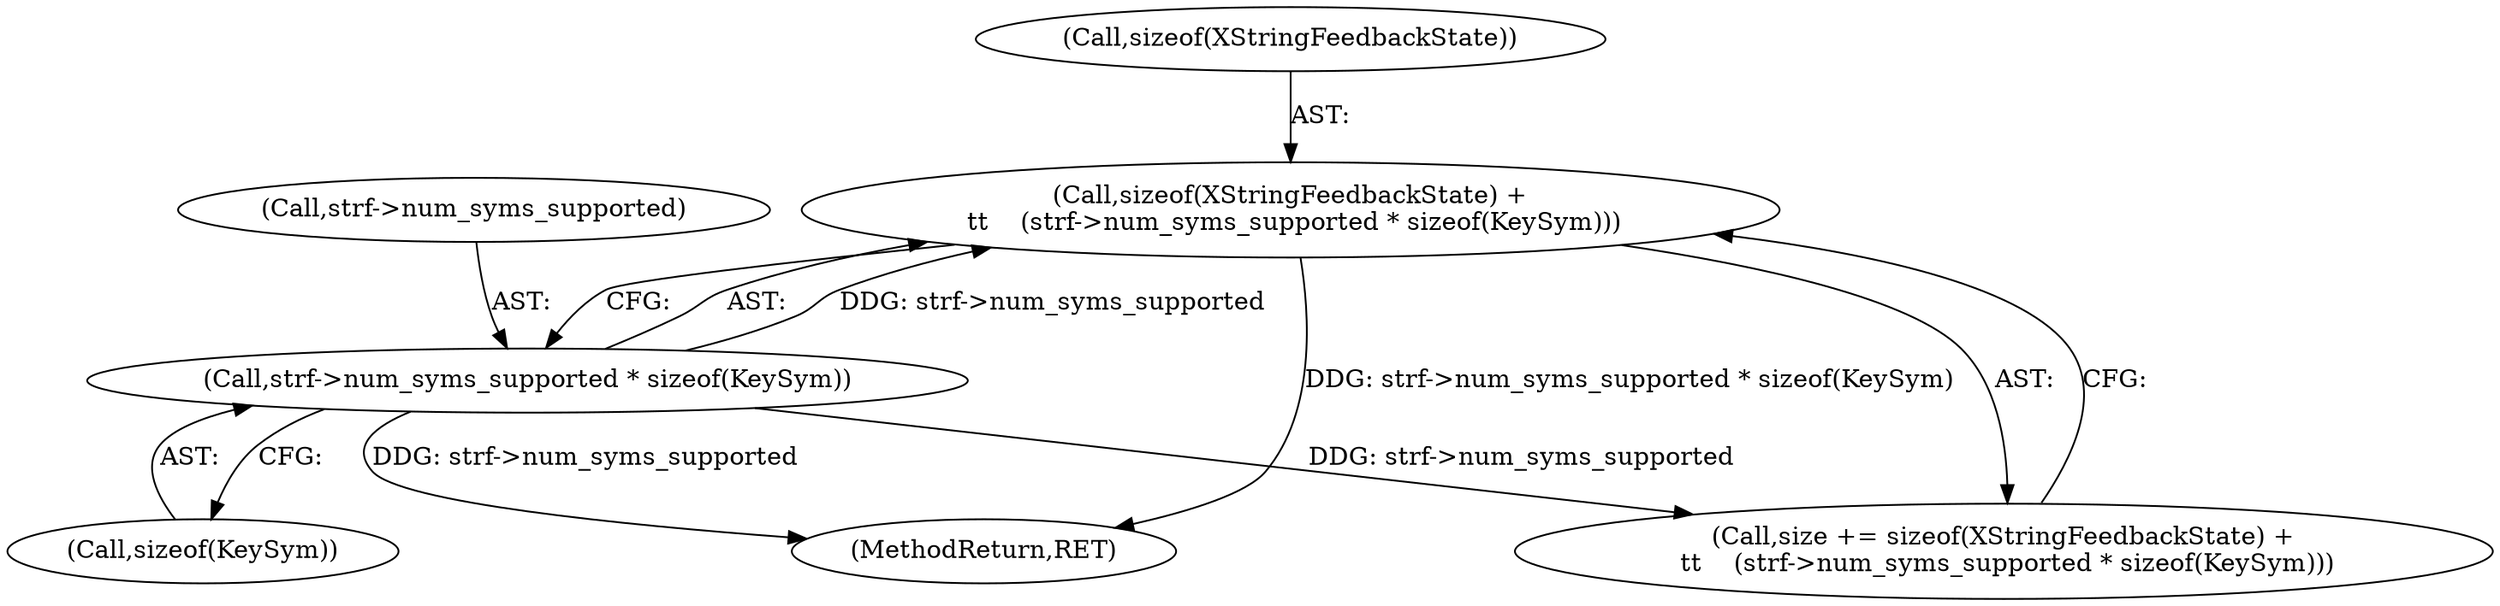 digraph "0_libXi_19a9cd607de73947fcfb104682f203ffe4e1f4e5_1@API" {
"1000326" [label="(Call,sizeof(XStringFeedbackState) +\n \t\t    (strf->num_syms_supported * sizeof(KeySym)))"];
"1000329" [label="(Call,strf->num_syms_supported * sizeof(KeySym))"];
"1000324" [label="(Call,size += sizeof(XStringFeedbackState) +\n \t\t    (strf->num_syms_supported * sizeof(KeySym)))"];
"1000333" [label="(Call,sizeof(KeySym))"];
"1000330" [label="(Call,strf->num_syms_supported)"];
"1000326" [label="(Call,sizeof(XStringFeedbackState) +\n \t\t    (strf->num_syms_supported * sizeof(KeySym)))"];
"1000329" [label="(Call,strf->num_syms_supported * sizeof(KeySym))"];
"1000775" [label="(MethodReturn,RET)"];
"1000327" [label="(Call,sizeof(XStringFeedbackState))"];
"1000326" -> "1000324"  [label="AST: "];
"1000326" -> "1000329"  [label="CFG: "];
"1000327" -> "1000326"  [label="AST: "];
"1000329" -> "1000326"  [label="AST: "];
"1000324" -> "1000326"  [label="CFG: "];
"1000326" -> "1000775"  [label="DDG: strf->num_syms_supported * sizeof(KeySym)"];
"1000329" -> "1000326"  [label="DDG: strf->num_syms_supported"];
"1000329" -> "1000333"  [label="CFG: "];
"1000330" -> "1000329"  [label="AST: "];
"1000333" -> "1000329"  [label="AST: "];
"1000329" -> "1000775"  [label="DDG: strf->num_syms_supported"];
"1000329" -> "1000324"  [label="DDG: strf->num_syms_supported"];
}
